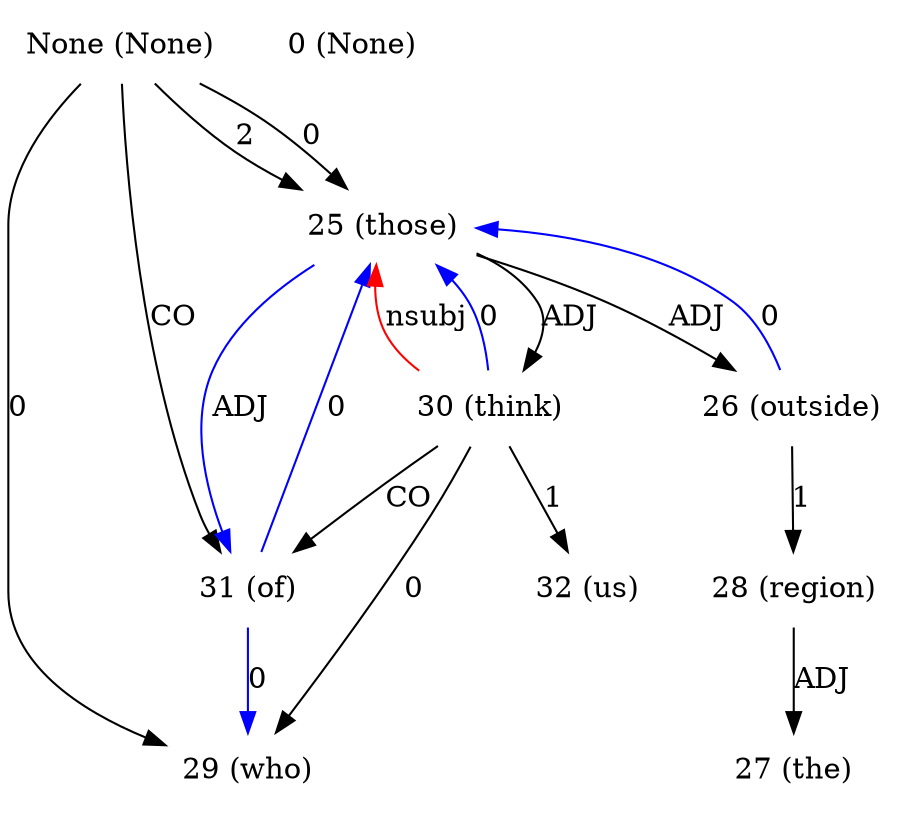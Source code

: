 digraph G{
edge [dir=forward]
node [shape=plaintext]

None [label="None (None)"]
None -> 29 [label="0"]
None -> 25 [label="0"]
None -> 31 [label="CO"]
None [label="None (None)"]
None -> 25 [label="2"]
0 [label="0 (None)"]
25 [label="25 (those)"]
25 -> 26 [label="ADJ"]
25 -> 30 [label="ADJ"]
25 -> 31 [label="ADJ", color="blue"]
30 -> 25 [label="nsubj", color="red"]
26 [label="26 (outside)"]
26 -> 28 [label="1"]
26 -> 25 [label="0", color="blue"]
27 [label="27 (the)"]
28 [label="28 (region)"]
28 -> 27 [label="ADJ"]
29 [label="29 (who)"]
30 [label="30 (think)"]
30 -> 32 [label="1"]
30 -> 29 [label="0"]
30 -> 25 [label="0", color="blue"]
30 -> 31 [label="CO"]
31 [label="31 (of)"]
31 -> 25 [label="0", color="blue"]
31 -> 29 [label="0", color="blue"]
32 [label="32 (us)"]
}
